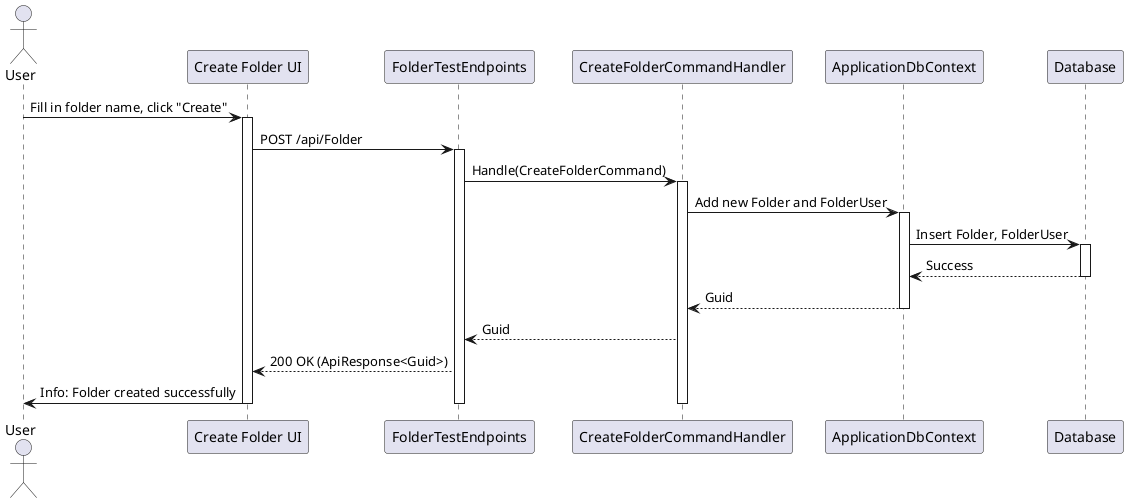 @startuml
actor User
participant "Create Folder UI" as UI
participant FolderTestEndpoints
participant CreateFolderCommandHandler as Handler
participant ApplicationDbContext
participant Database

User -> UI : Fill in folder name, click "Create"
activate UI
UI -> FolderTestEndpoints : POST /api/Folder
activate FolderTestEndpoints
FolderTestEndpoints -> Handler : Handle(CreateFolderCommand)
activate Handler
    Handler -> ApplicationDbContext : Add new Folder and FolderUser
    activate ApplicationDbContext
    ApplicationDbContext -> Database : Insert Folder, FolderUser
    activate Database
    Database --> ApplicationDbContext : Success
    deactivate Database
    ApplicationDbContext --> Handler : Guid
    deactivate ApplicationDbContext
    Handler --> FolderTestEndpoints : Guid
    FolderTestEndpoints --> UI : 200 OK (ApiResponse<Guid>)
    UI -> User : Info: Folder created successfully
deactivate Handler
deactivate FolderTestEndpoints
deactivate UI
@enduml